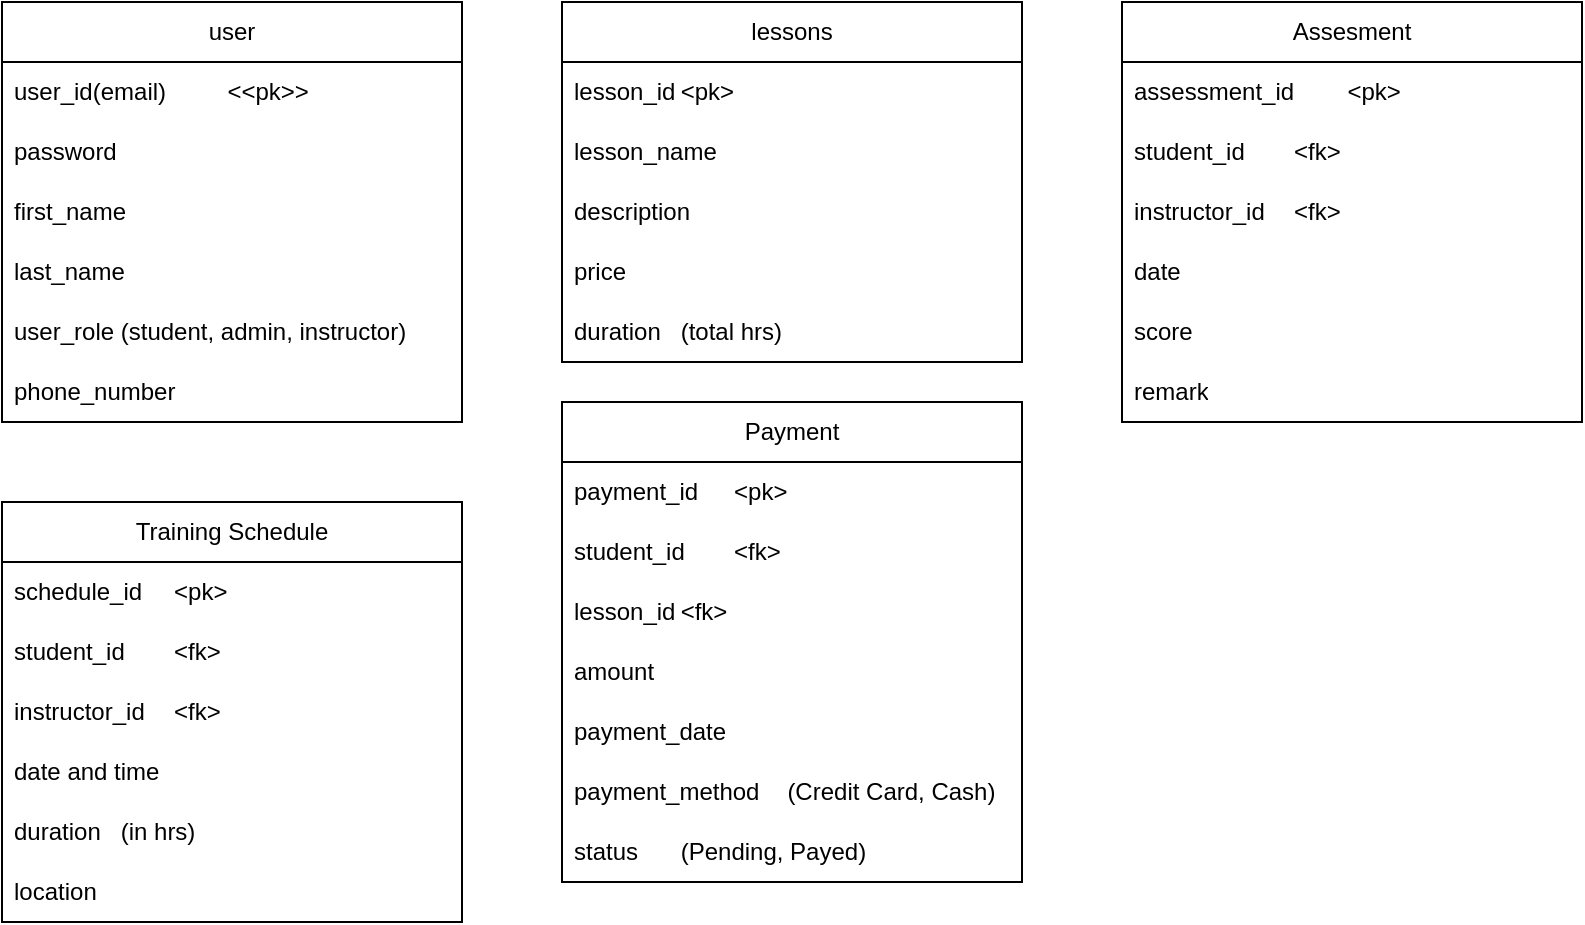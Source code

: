 <mxfile version="26.0.9" pages="4">
  <diagram name="tables" id="MVek4F-1CkAt3rmpCspv">
    <mxGraphModel dx="1120" dy="567" grid="1" gridSize="10" guides="1" tooltips="1" connect="1" arrows="1" fold="1" page="1" pageScale="1" pageWidth="1100" pageHeight="850" math="0" shadow="0">
      <root>
        <mxCell id="0" />
        <mxCell id="1" parent="0" />
        <mxCell id="ej2pdGRDs5UYd1YNjYzC-12" value="user" style="swimlane;fontStyle=0;childLayout=stackLayout;horizontal=1;startSize=30;horizontalStack=0;resizeParent=1;resizeParentMax=0;resizeLast=0;collapsible=1;marginBottom=0;whiteSpace=wrap;html=1;" parent="1" vertex="1">
          <mxGeometry x="20" y="20" width="230" height="210" as="geometry" />
        </mxCell>
        <mxCell id="ej2pdGRDs5UYd1YNjYzC-13" value="user_id(email)&amp;nbsp;&lt;span style=&quot;white-space: pre;&quot;&gt;&#x9;&lt;/span&gt;&amp;lt;&amp;lt;pk&amp;gt;&amp;gt;" style="text;strokeColor=none;fillColor=none;align=left;verticalAlign=middle;spacingLeft=4;spacingRight=4;overflow=hidden;points=[[0,0.5],[1,0.5]];portConstraint=eastwest;rotatable=0;whiteSpace=wrap;html=1;" parent="ej2pdGRDs5UYd1YNjYzC-12" vertex="1">
          <mxGeometry y="30" width="230" height="30" as="geometry" />
        </mxCell>
        <mxCell id="ej2pdGRDs5UYd1YNjYzC-15" value="password" style="text;strokeColor=none;fillColor=none;align=left;verticalAlign=middle;spacingLeft=4;spacingRight=4;overflow=hidden;points=[[0,0.5],[1,0.5]];portConstraint=eastwest;rotatable=0;whiteSpace=wrap;html=1;" parent="ej2pdGRDs5UYd1YNjYzC-12" vertex="1">
          <mxGeometry y="60" width="230" height="30" as="geometry" />
        </mxCell>
        <mxCell id="NI9qyuvBhfLBm7ZxMEfS-4" value="first_name" style="text;strokeColor=none;fillColor=none;align=left;verticalAlign=middle;spacingLeft=4;spacingRight=4;overflow=hidden;points=[[0,0.5],[1,0.5]];portConstraint=eastwest;rotatable=0;whiteSpace=wrap;html=1;" parent="ej2pdGRDs5UYd1YNjYzC-12" vertex="1">
          <mxGeometry y="90" width="230" height="30" as="geometry" />
        </mxCell>
        <mxCell id="NI9qyuvBhfLBm7ZxMEfS-5" value="last_name" style="text;strokeColor=none;fillColor=none;align=left;verticalAlign=middle;spacingLeft=4;spacingRight=4;overflow=hidden;points=[[0,0.5],[1,0.5]];portConstraint=eastwest;rotatable=0;whiteSpace=wrap;html=1;" parent="ej2pdGRDs5UYd1YNjYzC-12" vertex="1">
          <mxGeometry y="120" width="230" height="30" as="geometry" />
        </mxCell>
        <mxCell id="ej2pdGRDs5UYd1YNjYzC-14" value="user_role (student, admin, instructor)" style="text;strokeColor=none;fillColor=none;align=left;verticalAlign=middle;spacingLeft=4;spacingRight=4;overflow=hidden;points=[[0,0.5],[1,0.5]];portConstraint=eastwest;rotatable=0;whiteSpace=wrap;html=1;" parent="ej2pdGRDs5UYd1YNjYzC-12" vertex="1">
          <mxGeometry y="150" width="230" height="30" as="geometry" />
        </mxCell>
        <mxCell id="ej2pdGRDs5UYd1YNjYzC-16" value="phone_number" style="text;strokeColor=none;fillColor=none;align=left;verticalAlign=middle;spacingLeft=4;spacingRight=4;overflow=hidden;points=[[0,0.5],[1,0.5]];portConstraint=eastwest;rotatable=0;whiteSpace=wrap;html=1;" parent="ej2pdGRDs5UYd1YNjYzC-12" vertex="1">
          <mxGeometry y="180" width="230" height="30" as="geometry" />
        </mxCell>
        <mxCell id="ej2pdGRDs5UYd1YNjYzC-32" value="Training Schedule" style="swimlane;fontStyle=0;childLayout=stackLayout;horizontal=1;startSize=30;horizontalStack=0;resizeParent=1;resizeParentMax=0;resizeLast=0;collapsible=1;marginBottom=0;whiteSpace=wrap;html=1;" parent="1" vertex="1">
          <mxGeometry x="20" y="270" width="230" height="210" as="geometry" />
        </mxCell>
        <mxCell id="ej2pdGRDs5UYd1YNjYzC-33" value="schedule_id&lt;span style=&quot;white-space: pre;&quot;&gt;&#x9;&lt;/span&gt;&amp;lt;pk&amp;gt;" style="text;strokeColor=none;fillColor=none;align=left;verticalAlign=middle;spacingLeft=4;spacingRight=4;overflow=hidden;points=[[0,0.5],[1,0.5]];portConstraint=eastwest;rotatable=0;whiteSpace=wrap;html=1;" parent="ej2pdGRDs5UYd1YNjYzC-32" vertex="1">
          <mxGeometry y="30" width="230" height="30" as="geometry" />
        </mxCell>
        <mxCell id="ej2pdGRDs5UYd1YNjYzC-34" value="student_id&lt;span style=&quot;white-space: pre;&quot;&gt;&#x9;&lt;/span&gt;&amp;lt;fk&amp;gt;" style="text;strokeColor=none;fillColor=none;align=left;verticalAlign=middle;spacingLeft=4;spacingRight=4;overflow=hidden;points=[[0,0.5],[1,0.5]];portConstraint=eastwest;rotatable=0;whiteSpace=wrap;html=1;" parent="ej2pdGRDs5UYd1YNjYzC-32" vertex="1">
          <mxGeometry y="60" width="230" height="30" as="geometry" />
        </mxCell>
        <mxCell id="ej2pdGRDs5UYd1YNjYzC-35" value="instructor_id&lt;span style=&quot;white-space: pre;&quot;&gt;&#x9;&lt;/span&gt;&amp;lt;fk&amp;gt;" style="text;strokeColor=none;fillColor=none;align=left;verticalAlign=middle;spacingLeft=4;spacingRight=4;overflow=hidden;points=[[0,0.5],[1,0.5]];portConstraint=eastwest;rotatable=0;whiteSpace=wrap;html=1;" parent="ej2pdGRDs5UYd1YNjYzC-32" vertex="1">
          <mxGeometry y="90" width="230" height="30" as="geometry" />
        </mxCell>
        <mxCell id="ej2pdGRDs5UYd1YNjYzC-37" value="date and time" style="text;strokeColor=none;fillColor=none;align=left;verticalAlign=middle;spacingLeft=4;spacingRight=4;overflow=hidden;points=[[0,0.5],[1,0.5]];portConstraint=eastwest;rotatable=0;whiteSpace=wrap;html=1;" parent="ej2pdGRDs5UYd1YNjYzC-32" vertex="1">
          <mxGeometry y="120" width="230" height="30" as="geometry" />
        </mxCell>
        <mxCell id="ej2pdGRDs5UYd1YNjYzC-38" value="duration &lt;span style=&quot;white-space: pre;&quot;&gt;&#x9;&lt;/span&gt;(in hrs)" style="text;strokeColor=none;fillColor=none;align=left;verticalAlign=middle;spacingLeft=4;spacingRight=4;overflow=hidden;points=[[0,0.5],[1,0.5]];portConstraint=eastwest;rotatable=0;whiteSpace=wrap;html=1;" parent="ej2pdGRDs5UYd1YNjYzC-32" vertex="1">
          <mxGeometry y="150" width="230" height="30" as="geometry" />
        </mxCell>
        <mxCell id="ej2pdGRDs5UYd1YNjYzC-39" value="location" style="text;strokeColor=none;fillColor=none;align=left;verticalAlign=middle;spacingLeft=4;spacingRight=4;overflow=hidden;points=[[0,0.5],[1,0.5]];portConstraint=eastwest;rotatable=0;whiteSpace=wrap;html=1;" parent="ej2pdGRDs5UYd1YNjYzC-32" vertex="1">
          <mxGeometry y="180" width="230" height="30" as="geometry" />
        </mxCell>
        <mxCell id="ej2pdGRDs5UYd1YNjYzC-43" value="Payment" style="swimlane;fontStyle=0;childLayout=stackLayout;horizontal=1;startSize=30;horizontalStack=0;resizeParent=1;resizeParentMax=0;resizeLast=0;collapsible=1;marginBottom=0;whiteSpace=wrap;html=1;" parent="1" vertex="1">
          <mxGeometry x="300" y="220" width="230" height="240" as="geometry" />
        </mxCell>
        <mxCell id="ej2pdGRDs5UYd1YNjYzC-44" value="payment_id&lt;span style=&quot;white-space: pre;&quot;&gt;&#x9;&lt;/span&gt;&amp;lt;pk&amp;gt;" style="text;strokeColor=none;fillColor=none;align=left;verticalAlign=middle;spacingLeft=4;spacingRight=4;overflow=hidden;points=[[0,0.5],[1,0.5]];portConstraint=eastwest;rotatable=0;whiteSpace=wrap;html=1;" parent="ej2pdGRDs5UYd1YNjYzC-43" vertex="1">
          <mxGeometry y="30" width="230" height="30" as="geometry" />
        </mxCell>
        <mxCell id="ej2pdGRDs5UYd1YNjYzC-45" value="student_id&lt;span style=&quot;white-space: pre;&quot;&gt;&#x9;&lt;/span&gt;&amp;lt;fk&amp;gt;" style="text;strokeColor=none;fillColor=none;align=left;verticalAlign=middle;spacingLeft=4;spacingRight=4;overflow=hidden;points=[[0,0.5],[1,0.5]];portConstraint=eastwest;rotatable=0;whiteSpace=wrap;html=1;" parent="ej2pdGRDs5UYd1YNjYzC-43" vertex="1">
          <mxGeometry y="60" width="230" height="30" as="geometry" />
        </mxCell>
        <mxCell id="ej2pdGRDs5UYd1YNjYzC-60" value="lesson_id&lt;span style=&quot;white-space: pre;&quot;&gt;&#x9;&lt;/span&gt;&amp;lt;fk&amp;gt;" style="text;strokeColor=none;fillColor=none;align=left;verticalAlign=middle;spacingLeft=4;spacingRight=4;overflow=hidden;points=[[0,0.5],[1,0.5]];portConstraint=eastwest;rotatable=0;whiteSpace=wrap;html=1;" parent="ej2pdGRDs5UYd1YNjYzC-43" vertex="1">
          <mxGeometry y="90" width="230" height="30" as="geometry" />
        </mxCell>
        <mxCell id="ej2pdGRDs5UYd1YNjYzC-46" value="amount" style="text;strokeColor=none;fillColor=none;align=left;verticalAlign=middle;spacingLeft=4;spacingRight=4;overflow=hidden;points=[[0,0.5],[1,0.5]];portConstraint=eastwest;rotatable=0;whiteSpace=wrap;html=1;" parent="ej2pdGRDs5UYd1YNjYzC-43" vertex="1">
          <mxGeometry y="120" width="230" height="30" as="geometry" />
        </mxCell>
        <mxCell id="ej2pdGRDs5UYd1YNjYzC-47" value="payment_date" style="text;strokeColor=none;fillColor=none;align=left;verticalAlign=middle;spacingLeft=4;spacingRight=4;overflow=hidden;points=[[0,0.5],[1,0.5]];portConstraint=eastwest;rotatable=0;whiteSpace=wrap;html=1;" parent="ej2pdGRDs5UYd1YNjYzC-43" vertex="1">
          <mxGeometry y="150" width="230" height="30" as="geometry" />
        </mxCell>
        <mxCell id="ej2pdGRDs5UYd1YNjYzC-48" value="payment_method&lt;span style=&quot;white-space: pre;&quot;&gt;&#x9;&lt;/span&gt;(Credit Card, Cash)" style="text;strokeColor=none;fillColor=none;align=left;verticalAlign=middle;spacingLeft=4;spacingRight=4;overflow=hidden;points=[[0,0.5],[1,0.5]];portConstraint=eastwest;rotatable=0;whiteSpace=wrap;html=1;" parent="ej2pdGRDs5UYd1YNjYzC-43" vertex="1">
          <mxGeometry y="180" width="230" height="30" as="geometry" />
        </mxCell>
        <mxCell id="ej2pdGRDs5UYd1YNjYzC-49" value="status&lt;span style=&quot;white-space: pre;&quot;&gt;&#x9;&lt;/span&gt;(Pending, Payed)" style="text;strokeColor=none;fillColor=none;align=left;verticalAlign=middle;spacingLeft=4;spacingRight=4;overflow=hidden;points=[[0,0.5],[1,0.5]];portConstraint=eastwest;rotatable=0;whiteSpace=wrap;html=1;" parent="ej2pdGRDs5UYd1YNjYzC-43" vertex="1">
          <mxGeometry y="210" width="230" height="30" as="geometry" />
        </mxCell>
        <mxCell id="ej2pdGRDs5UYd1YNjYzC-52" value="lessons" style="swimlane;fontStyle=0;childLayout=stackLayout;horizontal=1;startSize=30;horizontalStack=0;resizeParent=1;resizeParentMax=0;resizeLast=0;collapsible=1;marginBottom=0;whiteSpace=wrap;html=1;" parent="1" vertex="1">
          <mxGeometry x="300" y="20" width="230" height="180" as="geometry" />
        </mxCell>
        <mxCell id="ej2pdGRDs5UYd1YNjYzC-53" value="lesson_id&lt;span style=&quot;white-space: pre;&quot;&gt;&#x9;&lt;/span&gt;&amp;lt;pk&amp;gt;" style="text;strokeColor=none;fillColor=none;align=left;verticalAlign=middle;spacingLeft=4;spacingRight=4;overflow=hidden;points=[[0,0.5],[1,0.5]];portConstraint=eastwest;rotatable=0;whiteSpace=wrap;html=1;" parent="ej2pdGRDs5UYd1YNjYzC-52" vertex="1">
          <mxGeometry y="30" width="230" height="30" as="geometry" />
        </mxCell>
        <mxCell id="ej2pdGRDs5UYd1YNjYzC-54" value="lesson_name" style="text;strokeColor=none;fillColor=none;align=left;verticalAlign=middle;spacingLeft=4;spacingRight=4;overflow=hidden;points=[[0,0.5],[1,0.5]];portConstraint=eastwest;rotatable=0;whiteSpace=wrap;html=1;" parent="ej2pdGRDs5UYd1YNjYzC-52" vertex="1">
          <mxGeometry y="60" width="230" height="30" as="geometry" />
        </mxCell>
        <mxCell id="ej2pdGRDs5UYd1YNjYzC-55" value="description" style="text;strokeColor=none;fillColor=none;align=left;verticalAlign=middle;spacingLeft=4;spacingRight=4;overflow=hidden;points=[[0,0.5],[1,0.5]];portConstraint=eastwest;rotatable=0;whiteSpace=wrap;html=1;" parent="ej2pdGRDs5UYd1YNjYzC-52" vertex="1">
          <mxGeometry y="90" width="230" height="30" as="geometry" />
        </mxCell>
        <mxCell id="ej2pdGRDs5UYd1YNjYzC-56" value="price" style="text;strokeColor=none;fillColor=none;align=left;verticalAlign=middle;spacingLeft=4;spacingRight=4;overflow=hidden;points=[[0,0.5],[1,0.5]];portConstraint=eastwest;rotatable=0;whiteSpace=wrap;html=1;" parent="ej2pdGRDs5UYd1YNjYzC-52" vertex="1">
          <mxGeometry y="120" width="230" height="30" as="geometry" />
        </mxCell>
        <mxCell id="ej2pdGRDs5UYd1YNjYzC-58" value="duration &lt;span style=&quot;white-space: pre;&quot;&gt;&#x9;&lt;/span&gt;(total hrs)" style="text;strokeColor=none;fillColor=none;align=left;verticalAlign=middle;spacingLeft=4;spacingRight=4;overflow=hidden;points=[[0,0.5],[1,0.5]];portConstraint=eastwest;rotatable=0;whiteSpace=wrap;html=1;" parent="ej2pdGRDs5UYd1YNjYzC-52" vertex="1">
          <mxGeometry y="150" width="230" height="30" as="geometry" />
        </mxCell>
        <mxCell id="ej2pdGRDs5UYd1YNjYzC-69" value="Assesment" style="swimlane;fontStyle=0;childLayout=stackLayout;horizontal=1;startSize=30;horizontalStack=0;resizeParent=1;resizeParentMax=0;resizeLast=0;collapsible=1;marginBottom=0;whiteSpace=wrap;html=1;" parent="1" vertex="1">
          <mxGeometry x="580" y="20" width="230" height="210" as="geometry" />
        </mxCell>
        <mxCell id="ej2pdGRDs5UYd1YNjYzC-70" value="assessment_id&lt;span style=&quot;white-space: pre;&quot;&gt;&#x9;&lt;/span&gt;&amp;lt;pk&amp;gt;" style="text;strokeColor=none;fillColor=none;align=left;verticalAlign=middle;spacingLeft=4;spacingRight=4;overflow=hidden;points=[[0,0.5],[1,0.5]];portConstraint=eastwest;rotatable=0;whiteSpace=wrap;html=1;" parent="ej2pdGRDs5UYd1YNjYzC-69" vertex="1">
          <mxGeometry y="30" width="230" height="30" as="geometry" />
        </mxCell>
        <mxCell id="ej2pdGRDs5UYd1YNjYzC-71" value="student_id&lt;span style=&quot;white-space: pre;&quot;&gt;&#x9;&lt;/span&gt;&amp;lt;fk&amp;gt;" style="text;strokeColor=none;fillColor=none;align=left;verticalAlign=middle;spacingLeft=4;spacingRight=4;overflow=hidden;points=[[0,0.5],[1,0.5]];portConstraint=eastwest;rotatable=0;whiteSpace=wrap;html=1;" parent="ej2pdGRDs5UYd1YNjYzC-69" vertex="1">
          <mxGeometry y="60" width="230" height="30" as="geometry" />
        </mxCell>
        <mxCell id="ej2pdGRDs5UYd1YNjYzC-72" value="instructor_id&lt;span style=&quot;white-space: pre;&quot;&gt;&#x9;&lt;/span&gt;&amp;lt;fk&amp;gt;" style="text;strokeColor=none;fillColor=none;align=left;verticalAlign=middle;spacingLeft=4;spacingRight=4;overflow=hidden;points=[[0,0.5],[1,0.5]];portConstraint=eastwest;rotatable=0;whiteSpace=wrap;html=1;" parent="ej2pdGRDs5UYd1YNjYzC-69" vertex="1">
          <mxGeometry y="90" width="230" height="30" as="geometry" />
        </mxCell>
        <mxCell id="ej2pdGRDs5UYd1YNjYzC-73" value="date" style="text;strokeColor=none;fillColor=none;align=left;verticalAlign=middle;spacingLeft=4;spacingRight=4;overflow=hidden;points=[[0,0.5],[1,0.5]];portConstraint=eastwest;rotatable=0;whiteSpace=wrap;html=1;" parent="ej2pdGRDs5UYd1YNjYzC-69" vertex="1">
          <mxGeometry y="120" width="230" height="30" as="geometry" />
        </mxCell>
        <mxCell id="ej2pdGRDs5UYd1YNjYzC-74" value="score" style="text;strokeColor=none;fillColor=none;align=left;verticalAlign=middle;spacingLeft=4;spacingRight=4;overflow=hidden;points=[[0,0.5],[1,0.5]];portConstraint=eastwest;rotatable=0;whiteSpace=wrap;html=1;" parent="ej2pdGRDs5UYd1YNjYzC-69" vertex="1">
          <mxGeometry y="150" width="230" height="30" as="geometry" />
        </mxCell>
        <mxCell id="ej2pdGRDs5UYd1YNjYzC-75" value="remark" style="text;strokeColor=none;fillColor=none;align=left;verticalAlign=middle;spacingLeft=4;spacingRight=4;overflow=hidden;points=[[0,0.5],[1,0.5]];portConstraint=eastwest;rotatable=0;whiteSpace=wrap;html=1;" parent="ej2pdGRDs5UYd1YNjYzC-69" vertex="1">
          <mxGeometry y="180" width="230" height="30" as="geometry" />
        </mxCell>
      </root>
    </mxGraphModel>
  </diagram>
  <diagram id="eqP1IqgWOszj3PnysxwQ" name="users">
    <mxGraphModel dx="1120" dy="567" grid="1" gridSize="10" guides="1" tooltips="1" connect="1" arrows="1" fold="1" page="1" pageScale="1" pageWidth="850" pageHeight="1100" math="0" shadow="0">
      <root>
        <mxCell id="0" />
        <mxCell id="1" parent="0" />
        <mxCell id="dRtFtboSfxH67nAcM7EN-1" value="user" style="swimlane;fontStyle=0;childLayout=stackLayout;horizontal=1;startSize=30;horizontalStack=0;resizeParent=1;resizeParentMax=0;resizeLast=0;collapsible=1;marginBottom=0;whiteSpace=wrap;html=1;" vertex="1" parent="1">
          <mxGeometry x="320" y="20" width="230" height="210" as="geometry" />
        </mxCell>
        <mxCell id="dRtFtboSfxH67nAcM7EN-2" value="user_id(email)&amp;nbsp;&lt;span style=&quot;white-space: pre;&quot;&gt;&#x9;&lt;/span&gt;&amp;lt;&amp;lt;pk&amp;gt;&amp;gt;" style="text;strokeColor=none;fillColor=none;align=left;verticalAlign=middle;spacingLeft=4;spacingRight=4;overflow=hidden;points=[[0,0.5],[1,0.5]];portConstraint=eastwest;rotatable=0;whiteSpace=wrap;html=1;" vertex="1" parent="dRtFtboSfxH67nAcM7EN-1">
          <mxGeometry y="30" width="230" height="30" as="geometry" />
        </mxCell>
        <mxCell id="dRtFtboSfxH67nAcM7EN-3" value="password" style="text;strokeColor=none;fillColor=none;align=left;verticalAlign=middle;spacingLeft=4;spacingRight=4;overflow=hidden;points=[[0,0.5],[1,0.5]];portConstraint=eastwest;rotatable=0;whiteSpace=wrap;html=1;" vertex="1" parent="dRtFtboSfxH67nAcM7EN-1">
          <mxGeometry y="60" width="230" height="30" as="geometry" />
        </mxCell>
        <mxCell id="dRtFtboSfxH67nAcM7EN-4" value="first_name" style="text;strokeColor=none;fillColor=none;align=left;verticalAlign=middle;spacingLeft=4;spacingRight=4;overflow=hidden;points=[[0,0.5],[1,0.5]];portConstraint=eastwest;rotatable=0;whiteSpace=wrap;html=1;" vertex="1" parent="dRtFtboSfxH67nAcM7EN-1">
          <mxGeometry y="90" width="230" height="30" as="geometry" />
        </mxCell>
        <mxCell id="dRtFtboSfxH67nAcM7EN-5" value="last_name" style="text;strokeColor=none;fillColor=none;align=left;verticalAlign=middle;spacingLeft=4;spacingRight=4;overflow=hidden;points=[[0,0.5],[1,0.5]];portConstraint=eastwest;rotatable=0;whiteSpace=wrap;html=1;" vertex="1" parent="dRtFtboSfxH67nAcM7EN-1">
          <mxGeometry y="120" width="230" height="30" as="geometry" />
        </mxCell>
        <mxCell id="dRtFtboSfxH67nAcM7EN-6" value="user_role (student, admin, instructor)" style="text;strokeColor=none;fillColor=none;align=left;verticalAlign=middle;spacingLeft=4;spacingRight=4;overflow=hidden;points=[[0,0.5],[1,0.5]];portConstraint=eastwest;rotatable=0;whiteSpace=wrap;html=1;" vertex="1" parent="dRtFtboSfxH67nAcM7EN-1">
          <mxGeometry y="150" width="230" height="30" as="geometry" />
        </mxCell>
        <mxCell id="dRtFtboSfxH67nAcM7EN-7" value="phone_number" style="text;strokeColor=none;fillColor=none;align=left;verticalAlign=middle;spacingLeft=4;spacingRight=4;overflow=hidden;points=[[0,0.5],[1,0.5]];portConstraint=eastwest;rotatable=0;whiteSpace=wrap;html=1;" vertex="1" parent="dRtFtboSfxH67nAcM7EN-1">
          <mxGeometry y="180" width="230" height="30" as="geometry" />
        </mxCell>
        <mxCell id="dRtFtboSfxH67nAcM7EN-8" value="students" style="swimlane;fontStyle=0;childLayout=stackLayout;horizontal=1;startSize=30;horizontalStack=0;resizeParent=1;resizeParentMax=0;resizeLast=0;collapsible=1;marginBottom=0;whiteSpace=wrap;html=1;" vertex="1" parent="1">
          <mxGeometry x="40" y="340" width="230" height="90" as="geometry" />
        </mxCell>
        <mxCell id="dRtFtboSfxH67nAcM7EN-9" value="user_id(email)&amp;nbsp;&lt;span style=&quot;white-space: pre;&quot;&gt;&#x9;&lt;/span&gt;&amp;lt;&amp;lt;pk&amp;gt;&amp;gt;" style="text;strokeColor=none;fillColor=none;align=left;verticalAlign=middle;spacingLeft=4;spacingRight=4;overflow=hidden;points=[[0,0.5],[1,0.5]];portConstraint=eastwest;rotatable=0;whiteSpace=wrap;html=1;" vertex="1" parent="dRtFtboSfxH67nAcM7EN-8">
          <mxGeometry y="30" width="230" height="30" as="geometry" />
        </mxCell>
        <mxCell id="dRtFtboSfxH67nAcM7EN-14" value="role: student" style="text;strokeColor=none;fillColor=none;align=left;verticalAlign=middle;spacingLeft=4;spacingRight=4;overflow=hidden;points=[[0,0.5],[1,0.5]];portConstraint=eastwest;rotatable=0;whiteSpace=wrap;html=1;" vertex="1" parent="dRtFtboSfxH67nAcM7EN-8">
          <mxGeometry y="60" width="230" height="30" as="geometry" />
        </mxCell>
        <mxCell id="dRtFtboSfxH67nAcM7EN-15" value="instructors" style="swimlane;fontStyle=0;childLayout=stackLayout;horizontal=1;startSize=30;horizontalStack=0;resizeParent=1;resizeParentMax=0;resizeLast=0;collapsible=1;marginBottom=0;whiteSpace=wrap;html=1;" vertex="1" parent="1">
          <mxGeometry x="330" y="340" width="230" height="90" as="geometry" />
        </mxCell>
        <mxCell id="dRtFtboSfxH67nAcM7EN-16" value="user_id(email)&amp;nbsp;&lt;span style=&quot;white-space: pre;&quot;&gt;&#x9;&lt;/span&gt;&amp;lt;&amp;lt;pk&amp;gt;&amp;gt;" style="text;strokeColor=none;fillColor=none;align=left;verticalAlign=middle;spacingLeft=4;spacingRight=4;overflow=hidden;points=[[0,0.5],[1,0.5]];portConstraint=eastwest;rotatable=0;whiteSpace=wrap;html=1;" vertex="1" parent="dRtFtboSfxH67nAcM7EN-15">
          <mxGeometry y="30" width="230" height="30" as="geometry" />
        </mxCell>
        <mxCell id="dRtFtboSfxH67nAcM7EN-17" value="role: instructor" style="text;strokeColor=none;fillColor=none;align=left;verticalAlign=middle;spacingLeft=4;spacingRight=4;overflow=hidden;points=[[0,0.5],[1,0.5]];portConstraint=eastwest;rotatable=0;whiteSpace=wrap;html=1;" vertex="1" parent="dRtFtboSfxH67nAcM7EN-15">
          <mxGeometry y="60" width="230" height="30" as="geometry" />
        </mxCell>
        <mxCell id="dRtFtboSfxH67nAcM7EN-18" value="manager" style="swimlane;fontStyle=0;childLayout=stackLayout;horizontal=1;startSize=30;horizontalStack=0;resizeParent=1;resizeParentMax=0;resizeLast=0;collapsible=1;marginBottom=0;whiteSpace=wrap;html=1;" vertex="1" parent="1">
          <mxGeometry x="610" y="340" width="230" height="90" as="geometry" />
        </mxCell>
        <mxCell id="dRtFtboSfxH67nAcM7EN-19" value="user_id(email)&amp;nbsp;&lt;span style=&quot;white-space: pre;&quot;&gt;&#x9;&lt;/span&gt;&amp;lt;&amp;lt;pk&amp;gt;&amp;gt;" style="text;strokeColor=none;fillColor=none;align=left;verticalAlign=middle;spacingLeft=4;spacingRight=4;overflow=hidden;points=[[0,0.5],[1,0.5]];portConstraint=eastwest;rotatable=0;whiteSpace=wrap;html=1;" vertex="1" parent="dRtFtboSfxH67nAcM7EN-18">
          <mxGeometry y="30" width="230" height="30" as="geometry" />
        </mxCell>
        <mxCell id="dRtFtboSfxH67nAcM7EN-20" value="role: manager" style="text;strokeColor=none;fillColor=none;align=left;verticalAlign=middle;spacingLeft=4;spacingRight=4;overflow=hidden;points=[[0,0.5],[1,0.5]];portConstraint=eastwest;rotatable=0;whiteSpace=wrap;html=1;" vertex="1" parent="dRtFtboSfxH67nAcM7EN-18">
          <mxGeometry y="60" width="230" height="30" as="geometry" />
        </mxCell>
        <mxCell id="dRtFtboSfxH67nAcM7EN-22" value="" style="endArrow=classic;html=1;rounded=0;exitX=0.5;exitY=0;exitDx=0;exitDy=0;entryX=0.52;entryY=0.983;entryDx=0;entryDy=0;entryPerimeter=0;" edge="1" parent="1" source="dRtFtboSfxH67nAcM7EN-8" target="dRtFtboSfxH67nAcM7EN-7">
          <mxGeometry width="50" height="50" relative="1" as="geometry">
            <mxPoint x="160" y="290" as="sourcePoint" />
            <mxPoint x="210" y="240" as="targetPoint" />
            <Array as="points">
              <mxPoint x="155" y="280" />
              <mxPoint x="440" y="280" />
            </Array>
          </mxGeometry>
        </mxCell>
        <mxCell id="dRtFtboSfxH67nAcM7EN-23" value="" style="endArrow=classic;html=1;rounded=0;exitX=0.47;exitY=0.033;exitDx=0;exitDy=0;exitPerimeter=0;" edge="1" parent="1" source="dRtFtboSfxH67nAcM7EN-15">
          <mxGeometry width="50" height="50" relative="1" as="geometry">
            <mxPoint x="460" y="320" as="sourcePoint" />
            <mxPoint x="440" y="230" as="targetPoint" />
          </mxGeometry>
        </mxCell>
        <mxCell id="dRtFtboSfxH67nAcM7EN-24" value="" style="endArrow=classic;html=1;rounded=0;exitX=0.47;exitY=0.033;exitDx=0;exitDy=0;exitPerimeter=0;entryX=0.519;entryY=0.993;entryDx=0;entryDy=0;entryPerimeter=0;" edge="1" parent="1" target="dRtFtboSfxH67nAcM7EN-7">
          <mxGeometry width="50" height="50" relative="1" as="geometry">
            <mxPoint x="724" y="343" as="sourcePoint" />
            <mxPoint x="440" y="240" as="targetPoint" />
            <Array as="points">
              <mxPoint x="724" y="280" />
              <mxPoint x="440" y="280" />
            </Array>
          </mxGeometry>
        </mxCell>
      </root>
    </mxGraphModel>
  </diagram>
  <diagram id="A3DaNpaUi9jFgO6vs7df" name="payment_relations">
    <mxGraphModel dx="1120" dy="567" grid="1" gridSize="10" guides="1" tooltips="1" connect="1" arrows="1" fold="1" page="1" pageScale="1" pageWidth="850" pageHeight="1100" math="0" shadow="0">
      <root>
        <mxCell id="0" />
        <mxCell id="1" parent="0" />
        <mxCell id="nAaeDWzAnX98h2qNs559-1" value="students" style="swimlane;fontStyle=0;childLayout=stackLayout;horizontal=1;startSize=30;horizontalStack=0;resizeParent=1;resizeParentMax=0;resizeLast=0;collapsible=1;marginBottom=0;whiteSpace=wrap;html=1;" vertex="1" parent="1">
          <mxGeometry x="10" y="130" width="230" height="210" as="geometry" />
        </mxCell>
        <mxCell id="nAaeDWzAnX98h2qNs559-2" value="user_id(email)&amp;nbsp;&lt;span style=&quot;white-space: pre;&quot;&gt;&#x9;&lt;/span&gt;&amp;lt;&amp;lt;pk&amp;gt;&amp;gt;" style="text;strokeColor=none;fillColor=none;align=left;verticalAlign=middle;spacingLeft=4;spacingRight=4;overflow=hidden;points=[[0,0.5],[1,0.5]];portConstraint=eastwest;rotatable=0;whiteSpace=wrap;html=1;" vertex="1" parent="nAaeDWzAnX98h2qNs559-1">
          <mxGeometry y="30" width="230" height="30" as="geometry" />
        </mxCell>
        <mxCell id="nAaeDWzAnX98h2qNs559-3" value="password" style="text;strokeColor=none;fillColor=none;align=left;verticalAlign=middle;spacingLeft=4;spacingRight=4;overflow=hidden;points=[[0,0.5],[1,0.5]];portConstraint=eastwest;rotatable=0;whiteSpace=wrap;html=1;" vertex="1" parent="nAaeDWzAnX98h2qNs559-1">
          <mxGeometry y="60" width="230" height="30" as="geometry" />
        </mxCell>
        <mxCell id="nAaeDWzAnX98h2qNs559-4" value="first_name" style="text;strokeColor=none;fillColor=none;align=left;verticalAlign=middle;spacingLeft=4;spacingRight=4;overflow=hidden;points=[[0,0.5],[1,0.5]];portConstraint=eastwest;rotatable=0;whiteSpace=wrap;html=1;" vertex="1" parent="nAaeDWzAnX98h2qNs559-1">
          <mxGeometry y="90" width="230" height="30" as="geometry" />
        </mxCell>
        <mxCell id="nAaeDWzAnX98h2qNs559-5" value="last_name" style="text;strokeColor=none;fillColor=none;align=left;verticalAlign=middle;spacingLeft=4;spacingRight=4;overflow=hidden;points=[[0,0.5],[1,0.5]];portConstraint=eastwest;rotatable=0;whiteSpace=wrap;html=1;" vertex="1" parent="nAaeDWzAnX98h2qNs559-1">
          <mxGeometry y="120" width="230" height="30" as="geometry" />
        </mxCell>
        <mxCell id="nAaeDWzAnX98h2qNs559-6" value="role: student" style="text;strokeColor=none;fillColor=none;align=left;verticalAlign=middle;spacingLeft=4;spacingRight=4;overflow=hidden;points=[[0,0.5],[1,0.5]];portConstraint=eastwest;rotatable=0;whiteSpace=wrap;html=1;" vertex="1" parent="nAaeDWzAnX98h2qNs559-1">
          <mxGeometry y="150" width="230" height="30" as="geometry" />
        </mxCell>
        <mxCell id="nAaeDWzAnX98h2qNs559-7" value="phone_number" style="text;strokeColor=none;fillColor=none;align=left;verticalAlign=middle;spacingLeft=4;spacingRight=4;overflow=hidden;points=[[0,0.5],[1,0.5]];portConstraint=eastwest;rotatable=0;whiteSpace=wrap;html=1;" vertex="1" parent="nAaeDWzAnX98h2qNs559-1">
          <mxGeometry y="180" width="230" height="30" as="geometry" />
        </mxCell>
        <mxCell id="9p-yfolQaVtEj0-JvEdM-1" value="lessons" style="swimlane;fontStyle=0;childLayout=stackLayout;horizontal=1;startSize=30;horizontalStack=0;resizeParent=1;resizeParentMax=0;resizeLast=0;collapsible=1;marginBottom=0;whiteSpace=wrap;html=1;" vertex="1" parent="1">
          <mxGeometry x="10" y="420" width="230" height="180" as="geometry" />
        </mxCell>
        <mxCell id="9p-yfolQaVtEj0-JvEdM-2" value="lesson_id&lt;span style=&quot;white-space: pre;&quot;&gt;&#x9;&lt;/span&gt;&amp;lt;pk&amp;gt;" style="text;strokeColor=none;fillColor=none;align=left;verticalAlign=middle;spacingLeft=4;spacingRight=4;overflow=hidden;points=[[0,0.5],[1,0.5]];portConstraint=eastwest;rotatable=0;whiteSpace=wrap;html=1;" vertex="1" parent="9p-yfolQaVtEj0-JvEdM-1">
          <mxGeometry y="30" width="230" height="30" as="geometry" />
        </mxCell>
        <mxCell id="9p-yfolQaVtEj0-JvEdM-3" value="lesson_name" style="text;strokeColor=none;fillColor=none;align=left;verticalAlign=middle;spacingLeft=4;spacingRight=4;overflow=hidden;points=[[0,0.5],[1,0.5]];portConstraint=eastwest;rotatable=0;whiteSpace=wrap;html=1;" vertex="1" parent="9p-yfolQaVtEj0-JvEdM-1">
          <mxGeometry y="60" width="230" height="30" as="geometry" />
        </mxCell>
        <mxCell id="9p-yfolQaVtEj0-JvEdM-4" value="description" style="text;strokeColor=none;fillColor=none;align=left;verticalAlign=middle;spacingLeft=4;spacingRight=4;overflow=hidden;points=[[0,0.5],[1,0.5]];portConstraint=eastwest;rotatable=0;whiteSpace=wrap;html=1;" vertex="1" parent="9p-yfolQaVtEj0-JvEdM-1">
          <mxGeometry y="90" width="230" height="30" as="geometry" />
        </mxCell>
        <mxCell id="9p-yfolQaVtEj0-JvEdM-5" value="price" style="text;strokeColor=none;fillColor=none;align=left;verticalAlign=middle;spacingLeft=4;spacingRight=4;overflow=hidden;points=[[0,0.5],[1,0.5]];portConstraint=eastwest;rotatable=0;whiteSpace=wrap;html=1;" vertex="1" parent="9p-yfolQaVtEj0-JvEdM-1">
          <mxGeometry y="120" width="230" height="30" as="geometry" />
        </mxCell>
        <mxCell id="9p-yfolQaVtEj0-JvEdM-6" value="duration &lt;span style=&quot;white-space: pre;&quot;&gt;&#x9;&lt;/span&gt;(total hrs)" style="text;strokeColor=none;fillColor=none;align=left;verticalAlign=middle;spacingLeft=4;spacingRight=4;overflow=hidden;points=[[0,0.5],[1,0.5]];portConstraint=eastwest;rotatable=0;whiteSpace=wrap;html=1;" vertex="1" parent="9p-yfolQaVtEj0-JvEdM-1">
          <mxGeometry y="150" width="230" height="30" as="geometry" />
        </mxCell>
        <mxCell id="OcGm3cztXr2j3oUzaoWK-1" value="Payment" style="swimlane;fontStyle=0;childLayout=stackLayout;horizontal=1;startSize=30;horizontalStack=0;resizeParent=1;resizeParentMax=0;resizeLast=0;collapsible=1;marginBottom=0;whiteSpace=wrap;html=1;" vertex="1" parent="1">
          <mxGeometry x="470" y="260" width="230" height="240" as="geometry" />
        </mxCell>
        <mxCell id="OcGm3cztXr2j3oUzaoWK-2" value="payment_id&lt;span style=&quot;white-space: pre;&quot;&gt;&#x9;&lt;/span&gt;&amp;lt;pk&amp;gt;" style="text;strokeColor=none;fillColor=none;align=left;verticalAlign=middle;spacingLeft=4;spacingRight=4;overflow=hidden;points=[[0,0.5],[1,0.5]];portConstraint=eastwest;rotatable=0;whiteSpace=wrap;html=1;" vertex="1" parent="OcGm3cztXr2j3oUzaoWK-1">
          <mxGeometry y="30" width="230" height="30" as="geometry" />
        </mxCell>
        <mxCell id="OcGm3cztXr2j3oUzaoWK-3" value="student_id&lt;span style=&quot;white-space: pre;&quot;&gt;&#x9;&lt;/span&gt;&amp;lt;fk&amp;gt;" style="text;strokeColor=none;fillColor=none;align=left;verticalAlign=middle;spacingLeft=4;spacingRight=4;overflow=hidden;points=[[0,0.5],[1,0.5]];portConstraint=eastwest;rotatable=0;whiteSpace=wrap;html=1;" vertex="1" parent="OcGm3cztXr2j3oUzaoWK-1">
          <mxGeometry y="60" width="230" height="30" as="geometry" />
        </mxCell>
        <mxCell id="OcGm3cztXr2j3oUzaoWK-4" value="lesson_id&lt;span style=&quot;white-space: pre;&quot;&gt;&#x9;&lt;/span&gt;&amp;lt;fk&amp;gt;" style="text;strokeColor=none;fillColor=none;align=left;verticalAlign=middle;spacingLeft=4;spacingRight=4;overflow=hidden;points=[[0,0.5],[1,0.5]];portConstraint=eastwest;rotatable=0;whiteSpace=wrap;html=1;" vertex="1" parent="OcGm3cztXr2j3oUzaoWK-1">
          <mxGeometry y="90" width="230" height="30" as="geometry" />
        </mxCell>
        <mxCell id="OcGm3cztXr2j3oUzaoWK-5" value="amount" style="text;strokeColor=none;fillColor=none;align=left;verticalAlign=middle;spacingLeft=4;spacingRight=4;overflow=hidden;points=[[0,0.5],[1,0.5]];portConstraint=eastwest;rotatable=0;whiteSpace=wrap;html=1;" vertex="1" parent="OcGm3cztXr2j3oUzaoWK-1">
          <mxGeometry y="120" width="230" height="30" as="geometry" />
        </mxCell>
        <mxCell id="OcGm3cztXr2j3oUzaoWK-6" value="payment_date" style="text;strokeColor=none;fillColor=none;align=left;verticalAlign=middle;spacingLeft=4;spacingRight=4;overflow=hidden;points=[[0,0.5],[1,0.5]];portConstraint=eastwest;rotatable=0;whiteSpace=wrap;html=1;" vertex="1" parent="OcGm3cztXr2j3oUzaoWK-1">
          <mxGeometry y="150" width="230" height="30" as="geometry" />
        </mxCell>
        <mxCell id="OcGm3cztXr2j3oUzaoWK-7" value="payment_method&lt;span style=&quot;white-space: pre;&quot;&gt;&#x9;&lt;/span&gt;(Credit Card, Cash)" style="text;strokeColor=none;fillColor=none;align=left;verticalAlign=middle;spacingLeft=4;spacingRight=4;overflow=hidden;points=[[0,0.5],[1,0.5]];portConstraint=eastwest;rotatable=0;whiteSpace=wrap;html=1;" vertex="1" parent="OcGm3cztXr2j3oUzaoWK-1">
          <mxGeometry y="180" width="230" height="30" as="geometry" />
        </mxCell>
        <mxCell id="OcGm3cztXr2j3oUzaoWK-8" value="status&lt;span style=&quot;white-space: pre;&quot;&gt;&#x9;&lt;/span&gt;(Pending, Payed)" style="text;strokeColor=none;fillColor=none;align=left;verticalAlign=middle;spacingLeft=4;spacingRight=4;overflow=hidden;points=[[0,0.5],[1,0.5]];portConstraint=eastwest;rotatable=0;whiteSpace=wrap;html=1;" vertex="1" parent="OcGm3cztXr2j3oUzaoWK-1">
          <mxGeometry y="210" width="230" height="30" as="geometry" />
        </mxCell>
        <mxCell id="OcGm3cztXr2j3oUzaoWK-9" style="edgeStyle=orthogonalEdgeStyle;rounded=0;orthogonalLoop=1;jettySize=auto;html=1;exitX=1;exitY=0.5;exitDx=0;exitDy=0;entryX=0;entryY=0.5;entryDx=0;entryDy=0;" edge="1" parent="1" source="nAaeDWzAnX98h2qNs559-2" target="OcGm3cztXr2j3oUzaoWK-3">
          <mxGeometry relative="1" as="geometry" />
        </mxCell>
        <mxCell id="y5c6HrxooiqkYStHwWJB-1" value="1" style="edgeLabel;html=1;align=center;verticalAlign=middle;resizable=0;points=[];" vertex="1" connectable="0" parent="OcGm3cztXr2j3oUzaoWK-9">
          <mxGeometry x="-0.877" y="-1" relative="1" as="geometry">
            <mxPoint as="offset" />
          </mxGeometry>
        </mxCell>
        <mxCell id="y5c6HrxooiqkYStHwWJB-2" value="*" style="edgeLabel;html=1;align=center;verticalAlign=middle;resizable=0;points=[];" vertex="1" connectable="0" parent="OcGm3cztXr2j3oUzaoWK-9">
          <mxGeometry x="0.872" y="-3" relative="1" as="geometry">
            <mxPoint as="offset" />
          </mxGeometry>
        </mxCell>
        <mxCell id="OcGm3cztXr2j3oUzaoWK-10" style="edgeStyle=orthogonalEdgeStyle;rounded=0;orthogonalLoop=1;jettySize=auto;html=1;exitX=1;exitY=0.5;exitDx=0;exitDy=0;entryX=0;entryY=0.5;entryDx=0;entryDy=0;" edge="1" parent="1" source="9p-yfolQaVtEj0-JvEdM-2" target="OcGm3cztXr2j3oUzaoWK-4">
          <mxGeometry relative="1" as="geometry" />
        </mxCell>
        <mxCell id="y5c6HrxooiqkYStHwWJB-3" value="1" style="edgeLabel;html=1;align=center;verticalAlign=middle;resizable=0;points=[];" vertex="1" connectable="0" parent="OcGm3cztXr2j3oUzaoWK-10">
          <mxGeometry x="-0.879" y="-3" relative="1" as="geometry">
            <mxPoint as="offset" />
          </mxGeometry>
        </mxCell>
        <mxCell id="y5c6HrxooiqkYStHwWJB-4" value="*" style="edgeLabel;html=1;align=center;verticalAlign=middle;resizable=0;points=[];" vertex="1" connectable="0" parent="OcGm3cztXr2j3oUzaoWK-10">
          <mxGeometry x="0.861" y="-5" relative="1" as="geometry">
            <mxPoint as="offset" />
          </mxGeometry>
        </mxCell>
      </root>
    </mxGraphModel>
  </diagram>
  <diagram id="yKbXzqqGOjiyLeK5fDrl" name="Page-4">
    <mxGraphModel grid="1" page="1" gridSize="10" guides="1" tooltips="1" connect="1" arrows="1" fold="1" pageScale="1" pageWidth="850" pageHeight="1100" math="0" shadow="0">
      <root>
        <mxCell id="0" />
        <mxCell id="1" parent="0" />
      </root>
    </mxGraphModel>
  </diagram>
</mxfile>
